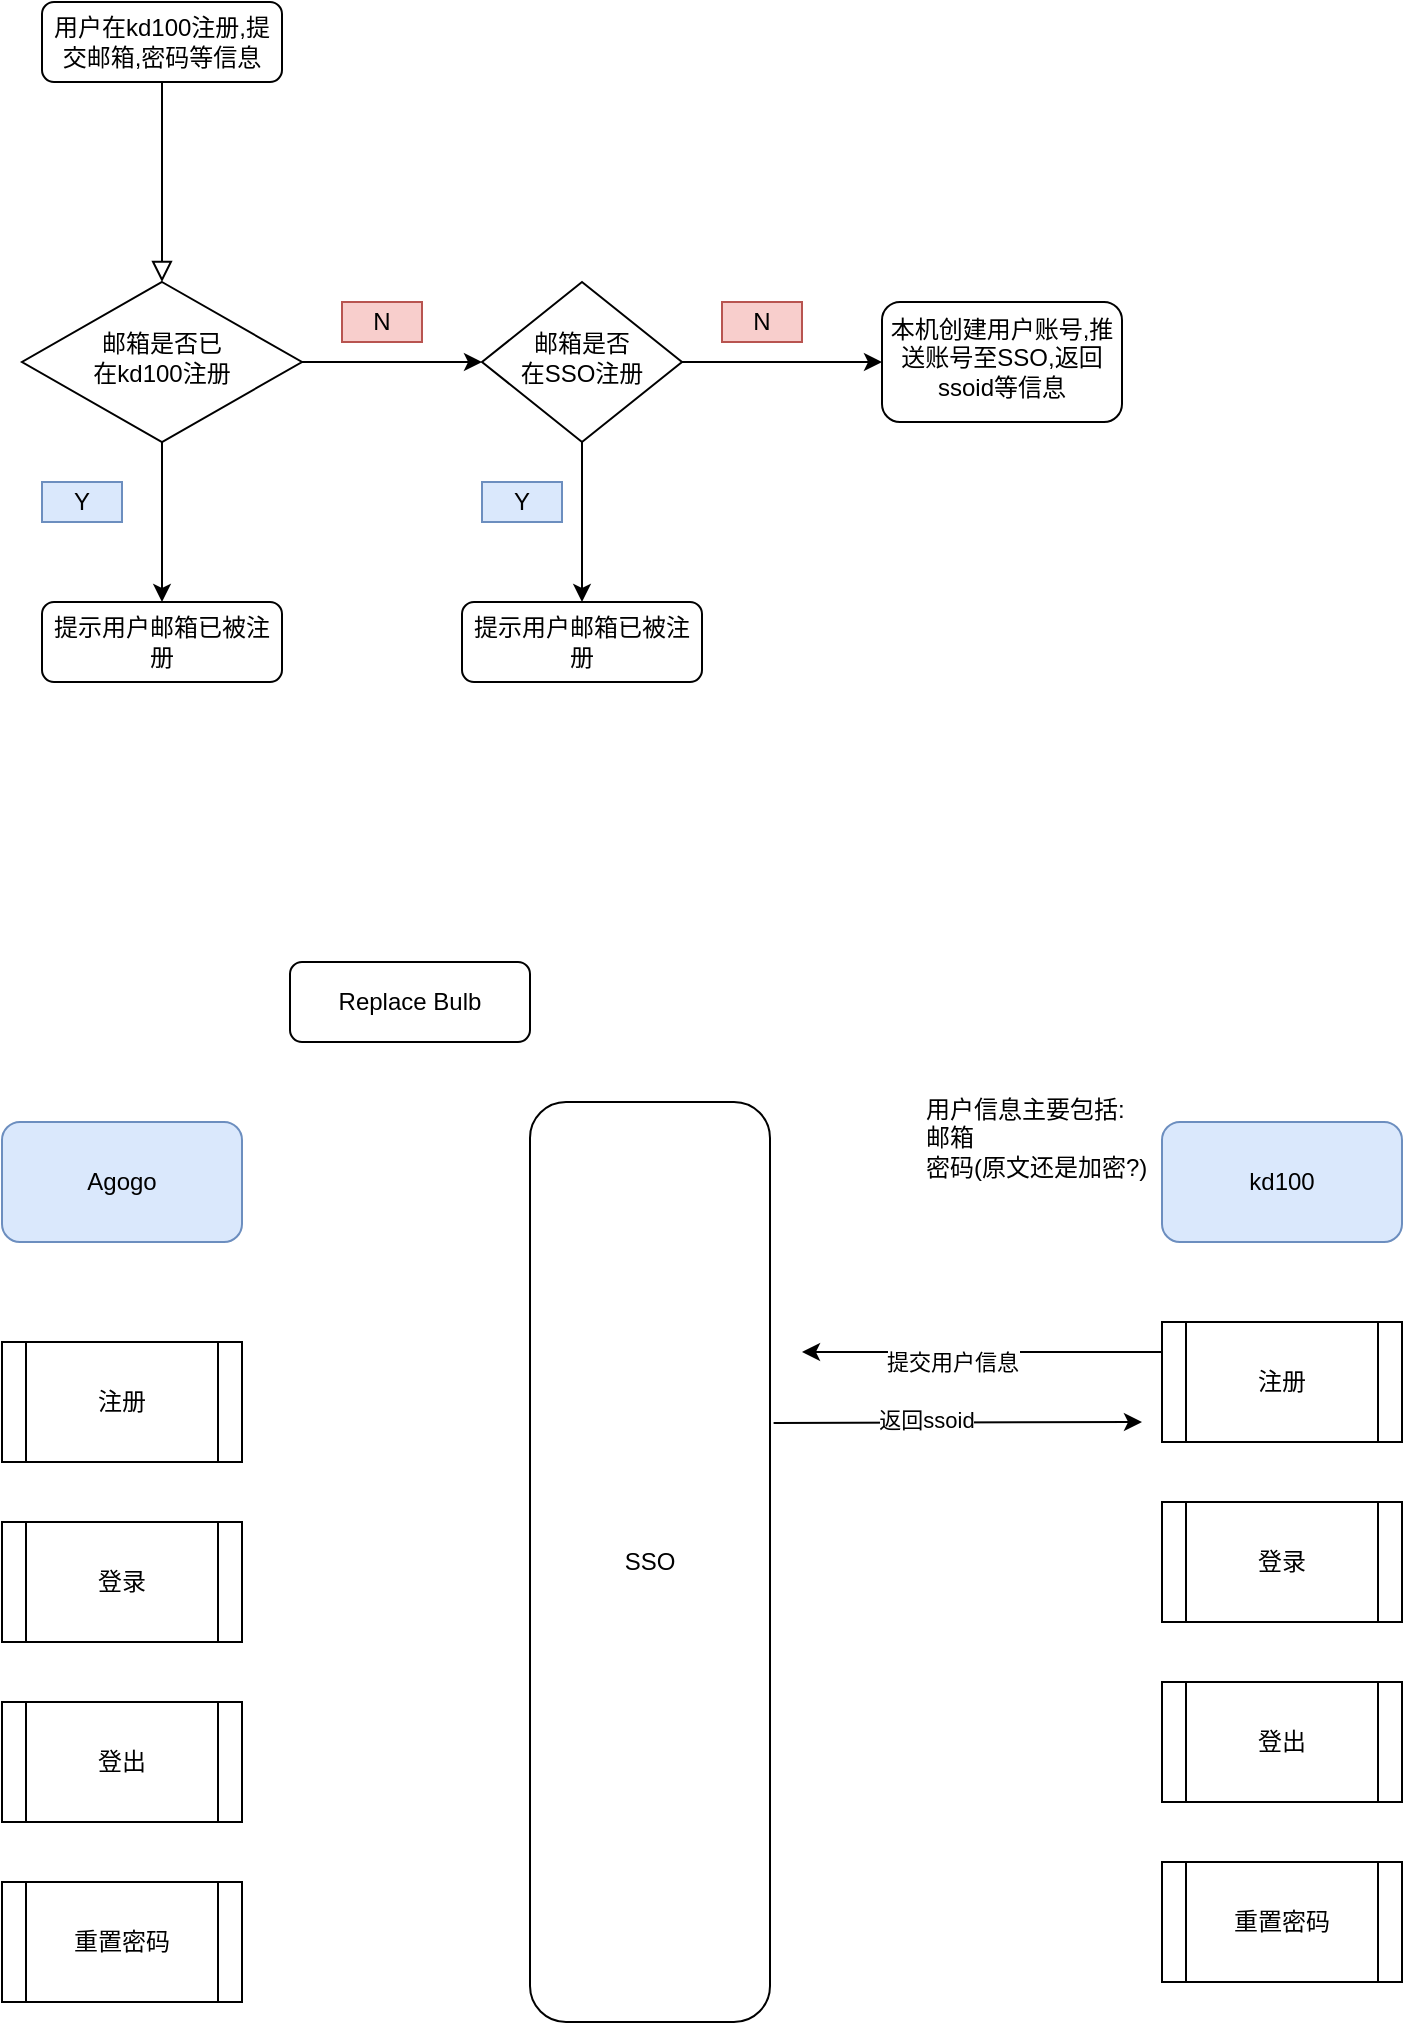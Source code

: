 <mxfile version="14.8.2" type="github">
  <diagram id="C5RBs43oDa-KdzZeNtuy" name="Page-1">
    <mxGraphModel dx="1185" dy="627" grid="1" gridSize="10" guides="1" tooltips="1" connect="1" arrows="1" fold="1" page="1" pageScale="1" pageWidth="827" pageHeight="1169" math="0" shadow="0">
      <root>
        <mxCell id="WIyWlLk6GJQsqaUBKTNV-0" />
        <mxCell id="WIyWlLk6GJQsqaUBKTNV-1" parent="WIyWlLk6GJQsqaUBKTNV-0" />
        <mxCell id="WIyWlLk6GJQsqaUBKTNV-2" value="" style="rounded=0;html=1;jettySize=auto;orthogonalLoop=1;fontSize=11;endArrow=block;endFill=0;endSize=8;strokeWidth=1;shadow=0;labelBackgroundColor=none;edgeStyle=orthogonalEdgeStyle;" parent="WIyWlLk6GJQsqaUBKTNV-1" source="WIyWlLk6GJQsqaUBKTNV-3" target="WIyWlLk6GJQsqaUBKTNV-6" edge="1">
          <mxGeometry relative="1" as="geometry" />
        </mxCell>
        <mxCell id="WIyWlLk6GJQsqaUBKTNV-3" value="用户在kd100注册,提交邮箱,密码等信息" style="rounded=1;whiteSpace=wrap;html=1;fontSize=12;glass=0;strokeWidth=1;shadow=0;" parent="WIyWlLk6GJQsqaUBKTNV-1" vertex="1">
          <mxGeometry x="50" y="70" width="120" height="40" as="geometry" />
        </mxCell>
        <mxCell id="SDEDhps1Sc0b50msGvVq-42" style="edgeStyle=orthogonalEdgeStyle;rounded=0;orthogonalLoop=1;jettySize=auto;html=1;exitX=0.5;exitY=1;exitDx=0;exitDy=0;entryX=0.5;entryY=0;entryDx=0;entryDy=0;" edge="1" parent="WIyWlLk6GJQsqaUBKTNV-1" source="WIyWlLk6GJQsqaUBKTNV-6" target="WIyWlLk6GJQsqaUBKTNV-11">
          <mxGeometry relative="1" as="geometry" />
        </mxCell>
        <mxCell id="SDEDhps1Sc0b50msGvVq-43" style="edgeStyle=orthogonalEdgeStyle;rounded=0;orthogonalLoop=1;jettySize=auto;html=1;exitX=1;exitY=0.5;exitDx=0;exitDy=0;entryX=0;entryY=0.5;entryDx=0;entryDy=0;" edge="1" parent="WIyWlLk6GJQsqaUBKTNV-1" source="WIyWlLk6GJQsqaUBKTNV-6">
          <mxGeometry relative="1" as="geometry">
            <mxPoint x="270" y="250.0" as="targetPoint" />
          </mxGeometry>
        </mxCell>
        <mxCell id="WIyWlLk6GJQsqaUBKTNV-6" value="&lt;div&gt;邮箱是否已&lt;/div&gt;&lt;div&gt;在kd100注册&lt;/div&gt;" style="rhombus;whiteSpace=wrap;html=1;shadow=0;fontFamily=Helvetica;fontSize=12;align=center;strokeWidth=1;spacing=6;spacingTop=-4;" parent="WIyWlLk6GJQsqaUBKTNV-1" vertex="1">
          <mxGeometry x="40" y="210" width="140" height="80" as="geometry" />
        </mxCell>
        <mxCell id="SDEDhps1Sc0b50msGvVq-48" style="edgeStyle=orthogonalEdgeStyle;rounded=0;orthogonalLoop=1;jettySize=auto;html=1;exitX=0.5;exitY=1;exitDx=0;exitDy=0;entryX=0.5;entryY=0;entryDx=0;entryDy=0;" edge="1" parent="WIyWlLk6GJQsqaUBKTNV-1" source="WIyWlLk6GJQsqaUBKTNV-10" target="SDEDhps1Sc0b50msGvVq-47">
          <mxGeometry relative="1" as="geometry" />
        </mxCell>
        <mxCell id="SDEDhps1Sc0b50msGvVq-51" style="edgeStyle=orthogonalEdgeStyle;rounded=0;orthogonalLoop=1;jettySize=auto;html=1;exitX=1;exitY=0.5;exitDx=0;exitDy=0;" edge="1" parent="WIyWlLk6GJQsqaUBKTNV-1" source="WIyWlLk6GJQsqaUBKTNV-10" target="SDEDhps1Sc0b50msGvVq-50">
          <mxGeometry relative="1" as="geometry" />
        </mxCell>
        <mxCell id="WIyWlLk6GJQsqaUBKTNV-10" value="&lt;div&gt;邮箱是否&lt;/div&gt;&lt;div&gt;在SSO注册&lt;/div&gt;" style="rhombus;whiteSpace=wrap;html=1;shadow=0;fontFamily=Helvetica;fontSize=12;align=center;strokeWidth=1;spacing=6;spacingTop=-4;" parent="WIyWlLk6GJQsqaUBKTNV-1" vertex="1">
          <mxGeometry x="270" y="210" width="100" height="80" as="geometry" />
        </mxCell>
        <mxCell id="WIyWlLk6GJQsqaUBKTNV-11" value="提示用户邮箱已被注册" style="rounded=1;whiteSpace=wrap;html=1;fontSize=12;glass=0;strokeWidth=1;shadow=0;" parent="WIyWlLk6GJQsqaUBKTNV-1" vertex="1">
          <mxGeometry x="50" y="370" width="120" height="40" as="geometry" />
        </mxCell>
        <mxCell id="WIyWlLk6GJQsqaUBKTNV-12" value="Replace Bulb" style="rounded=1;whiteSpace=wrap;html=1;fontSize=12;glass=0;strokeWidth=1;shadow=0;" parent="WIyWlLk6GJQsqaUBKTNV-1" vertex="1">
          <mxGeometry x="174" y="550" width="120" height="40" as="geometry" />
        </mxCell>
        <mxCell id="SDEDhps1Sc0b50msGvVq-38" style="edgeStyle=orthogonalEdgeStyle;rounded=0;orthogonalLoop=1;jettySize=auto;html=1;exitX=1.015;exitY=0.349;exitDx=0;exitDy=0;exitPerimeter=0;" edge="1" parent="WIyWlLk6GJQsqaUBKTNV-1" source="SDEDhps1Sc0b50msGvVq-4">
          <mxGeometry relative="1" as="geometry">
            <mxPoint x="600" y="780" as="targetPoint" />
          </mxGeometry>
        </mxCell>
        <mxCell id="SDEDhps1Sc0b50msGvVq-39" value="返回ssoid" style="edgeLabel;html=1;align=center;verticalAlign=middle;resizable=0;points=[];" vertex="1" connectable="0" parent="SDEDhps1Sc0b50msGvVq-38">
          <mxGeometry x="-0.178" y="2" relative="1" as="geometry">
            <mxPoint as="offset" />
          </mxGeometry>
        </mxCell>
        <mxCell id="SDEDhps1Sc0b50msGvVq-4" value="SSO" style="rounded=1;whiteSpace=wrap;html=1;align=center;verticalAlign=middle;" vertex="1" parent="WIyWlLk6GJQsqaUBKTNV-1">
          <mxGeometry x="294" y="620" width="120" height="460" as="geometry" />
        </mxCell>
        <mxCell id="SDEDhps1Sc0b50msGvVq-33" value="" style="group" vertex="1" connectable="0" parent="WIyWlLk6GJQsqaUBKTNV-1">
          <mxGeometry x="30" y="630" width="120" height="440" as="geometry" />
        </mxCell>
        <mxCell id="SDEDhps1Sc0b50msGvVq-3" value="Agogo" style="rounded=1;whiteSpace=wrap;html=1;align=center;verticalAlign=middle;fillColor=#dae8fc;strokeColor=#6c8ebf;" vertex="1" parent="SDEDhps1Sc0b50msGvVq-33">
          <mxGeometry width="120" height="60" as="geometry" />
        </mxCell>
        <mxCell id="SDEDhps1Sc0b50msGvVq-27" value="" style="group" vertex="1" connectable="0" parent="SDEDhps1Sc0b50msGvVq-33">
          <mxGeometry y="110" width="120" height="330" as="geometry" />
        </mxCell>
        <mxCell id="SDEDhps1Sc0b50msGvVq-22" value="注册" style="shape=process;whiteSpace=wrap;html=1;backgroundOutline=1;align=center;verticalAlign=middle;" vertex="1" parent="SDEDhps1Sc0b50msGvVq-27">
          <mxGeometry width="120" height="60" as="geometry" />
        </mxCell>
        <mxCell id="SDEDhps1Sc0b50msGvVq-24" value="登录" style="shape=process;whiteSpace=wrap;html=1;backgroundOutline=1;align=center;verticalAlign=middle;" vertex="1" parent="SDEDhps1Sc0b50msGvVq-27">
          <mxGeometry y="90" width="120" height="60" as="geometry" />
        </mxCell>
        <mxCell id="SDEDhps1Sc0b50msGvVq-25" value="登出" style="shape=process;whiteSpace=wrap;html=1;backgroundOutline=1;align=center;verticalAlign=middle;" vertex="1" parent="SDEDhps1Sc0b50msGvVq-27">
          <mxGeometry y="180" width="120" height="60" as="geometry" />
        </mxCell>
        <mxCell id="SDEDhps1Sc0b50msGvVq-26" value="重置密码" style="shape=process;whiteSpace=wrap;html=1;backgroundOutline=1;align=center;verticalAlign=middle;" vertex="1" parent="SDEDhps1Sc0b50msGvVq-27">
          <mxGeometry y="270" width="120" height="60" as="geometry" />
        </mxCell>
        <mxCell id="SDEDhps1Sc0b50msGvVq-34" value="" style="group" vertex="1" connectable="0" parent="WIyWlLk6GJQsqaUBKTNV-1">
          <mxGeometry x="610" y="630" width="120" height="430" as="geometry" />
        </mxCell>
        <mxCell id="SDEDhps1Sc0b50msGvVq-1" value="kd100" style="rounded=1;whiteSpace=wrap;html=1;fillColor=#dae8fc;strokeColor=#6c8ebf;" vertex="1" parent="SDEDhps1Sc0b50msGvVq-34">
          <mxGeometry width="120" height="60" as="geometry" />
        </mxCell>
        <mxCell id="SDEDhps1Sc0b50msGvVq-28" value="" style="group" vertex="1" connectable="0" parent="SDEDhps1Sc0b50msGvVq-34">
          <mxGeometry y="100" width="120" height="330" as="geometry" />
        </mxCell>
        <mxCell id="SDEDhps1Sc0b50msGvVq-29" value="注册" style="shape=process;whiteSpace=wrap;html=1;backgroundOutline=1;align=center;verticalAlign=middle;" vertex="1" parent="SDEDhps1Sc0b50msGvVq-28">
          <mxGeometry width="120" height="60" as="geometry" />
        </mxCell>
        <mxCell id="SDEDhps1Sc0b50msGvVq-30" value="登录" style="shape=process;whiteSpace=wrap;html=1;backgroundOutline=1;align=center;verticalAlign=middle;" vertex="1" parent="SDEDhps1Sc0b50msGvVq-28">
          <mxGeometry y="90" width="120" height="60" as="geometry" />
        </mxCell>
        <mxCell id="SDEDhps1Sc0b50msGvVq-31" value="登出" style="shape=process;whiteSpace=wrap;html=1;backgroundOutline=1;align=center;verticalAlign=middle;" vertex="1" parent="SDEDhps1Sc0b50msGvVq-28">
          <mxGeometry y="180" width="120" height="60" as="geometry" />
        </mxCell>
        <mxCell id="SDEDhps1Sc0b50msGvVq-32" value="重置密码" style="shape=process;whiteSpace=wrap;html=1;backgroundOutline=1;align=center;verticalAlign=middle;" vertex="1" parent="SDEDhps1Sc0b50msGvVq-28">
          <mxGeometry y="270" width="120" height="60" as="geometry" />
        </mxCell>
        <mxCell id="SDEDhps1Sc0b50msGvVq-35" style="edgeStyle=orthogonalEdgeStyle;rounded=0;orthogonalLoop=1;jettySize=auto;html=1;exitX=0;exitY=0.25;exitDx=0;exitDy=0;" edge="1" parent="WIyWlLk6GJQsqaUBKTNV-1" source="SDEDhps1Sc0b50msGvVq-29">
          <mxGeometry relative="1" as="geometry">
            <mxPoint x="430" y="745" as="targetPoint" />
          </mxGeometry>
        </mxCell>
        <mxCell id="SDEDhps1Sc0b50msGvVq-36" value="提交用户信息" style="edgeLabel;html=1;align=center;verticalAlign=middle;resizable=0;points=[];" vertex="1" connectable="0" parent="SDEDhps1Sc0b50msGvVq-35">
          <mxGeometry x="0.168" y="4" relative="1" as="geometry">
            <mxPoint as="offset" />
          </mxGeometry>
        </mxCell>
        <mxCell id="SDEDhps1Sc0b50msGvVq-40" value="&lt;div align=&quot;left&quot;&gt;用户信息主要包括:&lt;/div&gt;&lt;div align=&quot;left&quot;&gt;邮箱&lt;/div&gt;&lt;div align=&quot;left&quot;&gt;密码(原文还是加密?)&lt;/div&gt;" style="text;html=1;strokeColor=none;fillColor=none;align=left;verticalAlign=top;whiteSpace=wrap;rounded=0;" vertex="1" parent="WIyWlLk6GJQsqaUBKTNV-1">
          <mxGeometry x="490" y="610" width="160" height="140" as="geometry" />
        </mxCell>
        <mxCell id="SDEDhps1Sc0b50msGvVq-44" value="Y" style="text;html=1;strokeColor=#6c8ebf;fillColor=#dae8fc;align=center;verticalAlign=middle;whiteSpace=wrap;rounded=0;" vertex="1" parent="WIyWlLk6GJQsqaUBKTNV-1">
          <mxGeometry x="50" y="310" width="40" height="20" as="geometry" />
        </mxCell>
        <mxCell id="SDEDhps1Sc0b50msGvVq-45" value="N" style="text;html=1;strokeColor=#b85450;fillColor=#f8cecc;align=center;verticalAlign=middle;whiteSpace=wrap;rounded=0;" vertex="1" parent="WIyWlLk6GJQsqaUBKTNV-1">
          <mxGeometry x="200" y="220" width="40" height="20" as="geometry" />
        </mxCell>
        <mxCell id="SDEDhps1Sc0b50msGvVq-47" value="提示用户邮箱已被注册" style="rounded=1;whiteSpace=wrap;html=1;fontSize=12;glass=0;strokeWidth=1;shadow=0;" vertex="1" parent="WIyWlLk6GJQsqaUBKTNV-1">
          <mxGeometry x="260" y="370" width="120" height="40" as="geometry" />
        </mxCell>
        <mxCell id="SDEDhps1Sc0b50msGvVq-49" value="Y" style="text;html=1;strokeColor=#6c8ebf;fillColor=#dae8fc;align=center;verticalAlign=middle;whiteSpace=wrap;rounded=0;" vertex="1" parent="WIyWlLk6GJQsqaUBKTNV-1">
          <mxGeometry x="270" y="310" width="40" height="20" as="geometry" />
        </mxCell>
        <mxCell id="SDEDhps1Sc0b50msGvVq-50" value="本机创建用户账号,推送账号至SSO,返回ssoid等信息" style="rounded=1;whiteSpace=wrap;html=1;align=center;verticalAlign=top;" vertex="1" parent="WIyWlLk6GJQsqaUBKTNV-1">
          <mxGeometry x="470" y="220" width="120" height="60" as="geometry" />
        </mxCell>
        <mxCell id="SDEDhps1Sc0b50msGvVq-52" value="N" style="text;html=1;strokeColor=#b85450;fillColor=#f8cecc;align=center;verticalAlign=middle;whiteSpace=wrap;rounded=0;" vertex="1" parent="WIyWlLk6GJQsqaUBKTNV-1">
          <mxGeometry x="390" y="220" width="40" height="20" as="geometry" />
        </mxCell>
      </root>
    </mxGraphModel>
  </diagram>
</mxfile>

